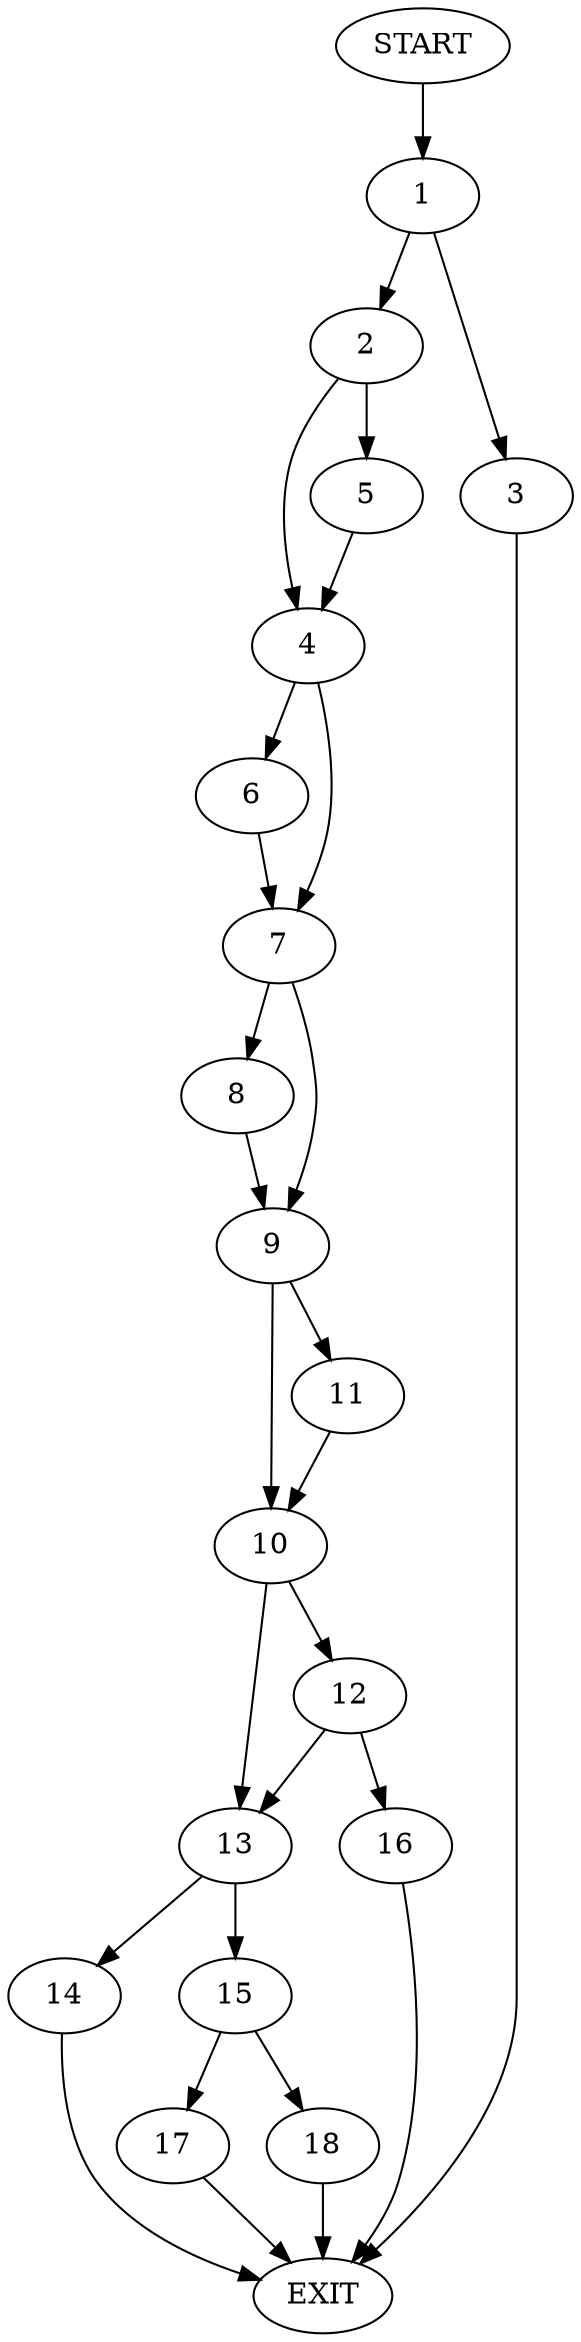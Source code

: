 digraph {
0 [label="START"]
19 [label="EXIT"]
0 -> 1
1 -> 2
1 -> 3
2 -> 4
2 -> 5
3 -> 19
4 -> 6
4 -> 7
5 -> 4
6 -> 7
7 -> 8
7 -> 9
9 -> 10
9 -> 11
8 -> 9
10 -> 12
10 -> 13
11 -> 10
13 -> 14
13 -> 15
12 -> 16
12 -> 13
16 -> 19
15 -> 17
15 -> 18
14 -> 19
17 -> 19
18 -> 19
}
